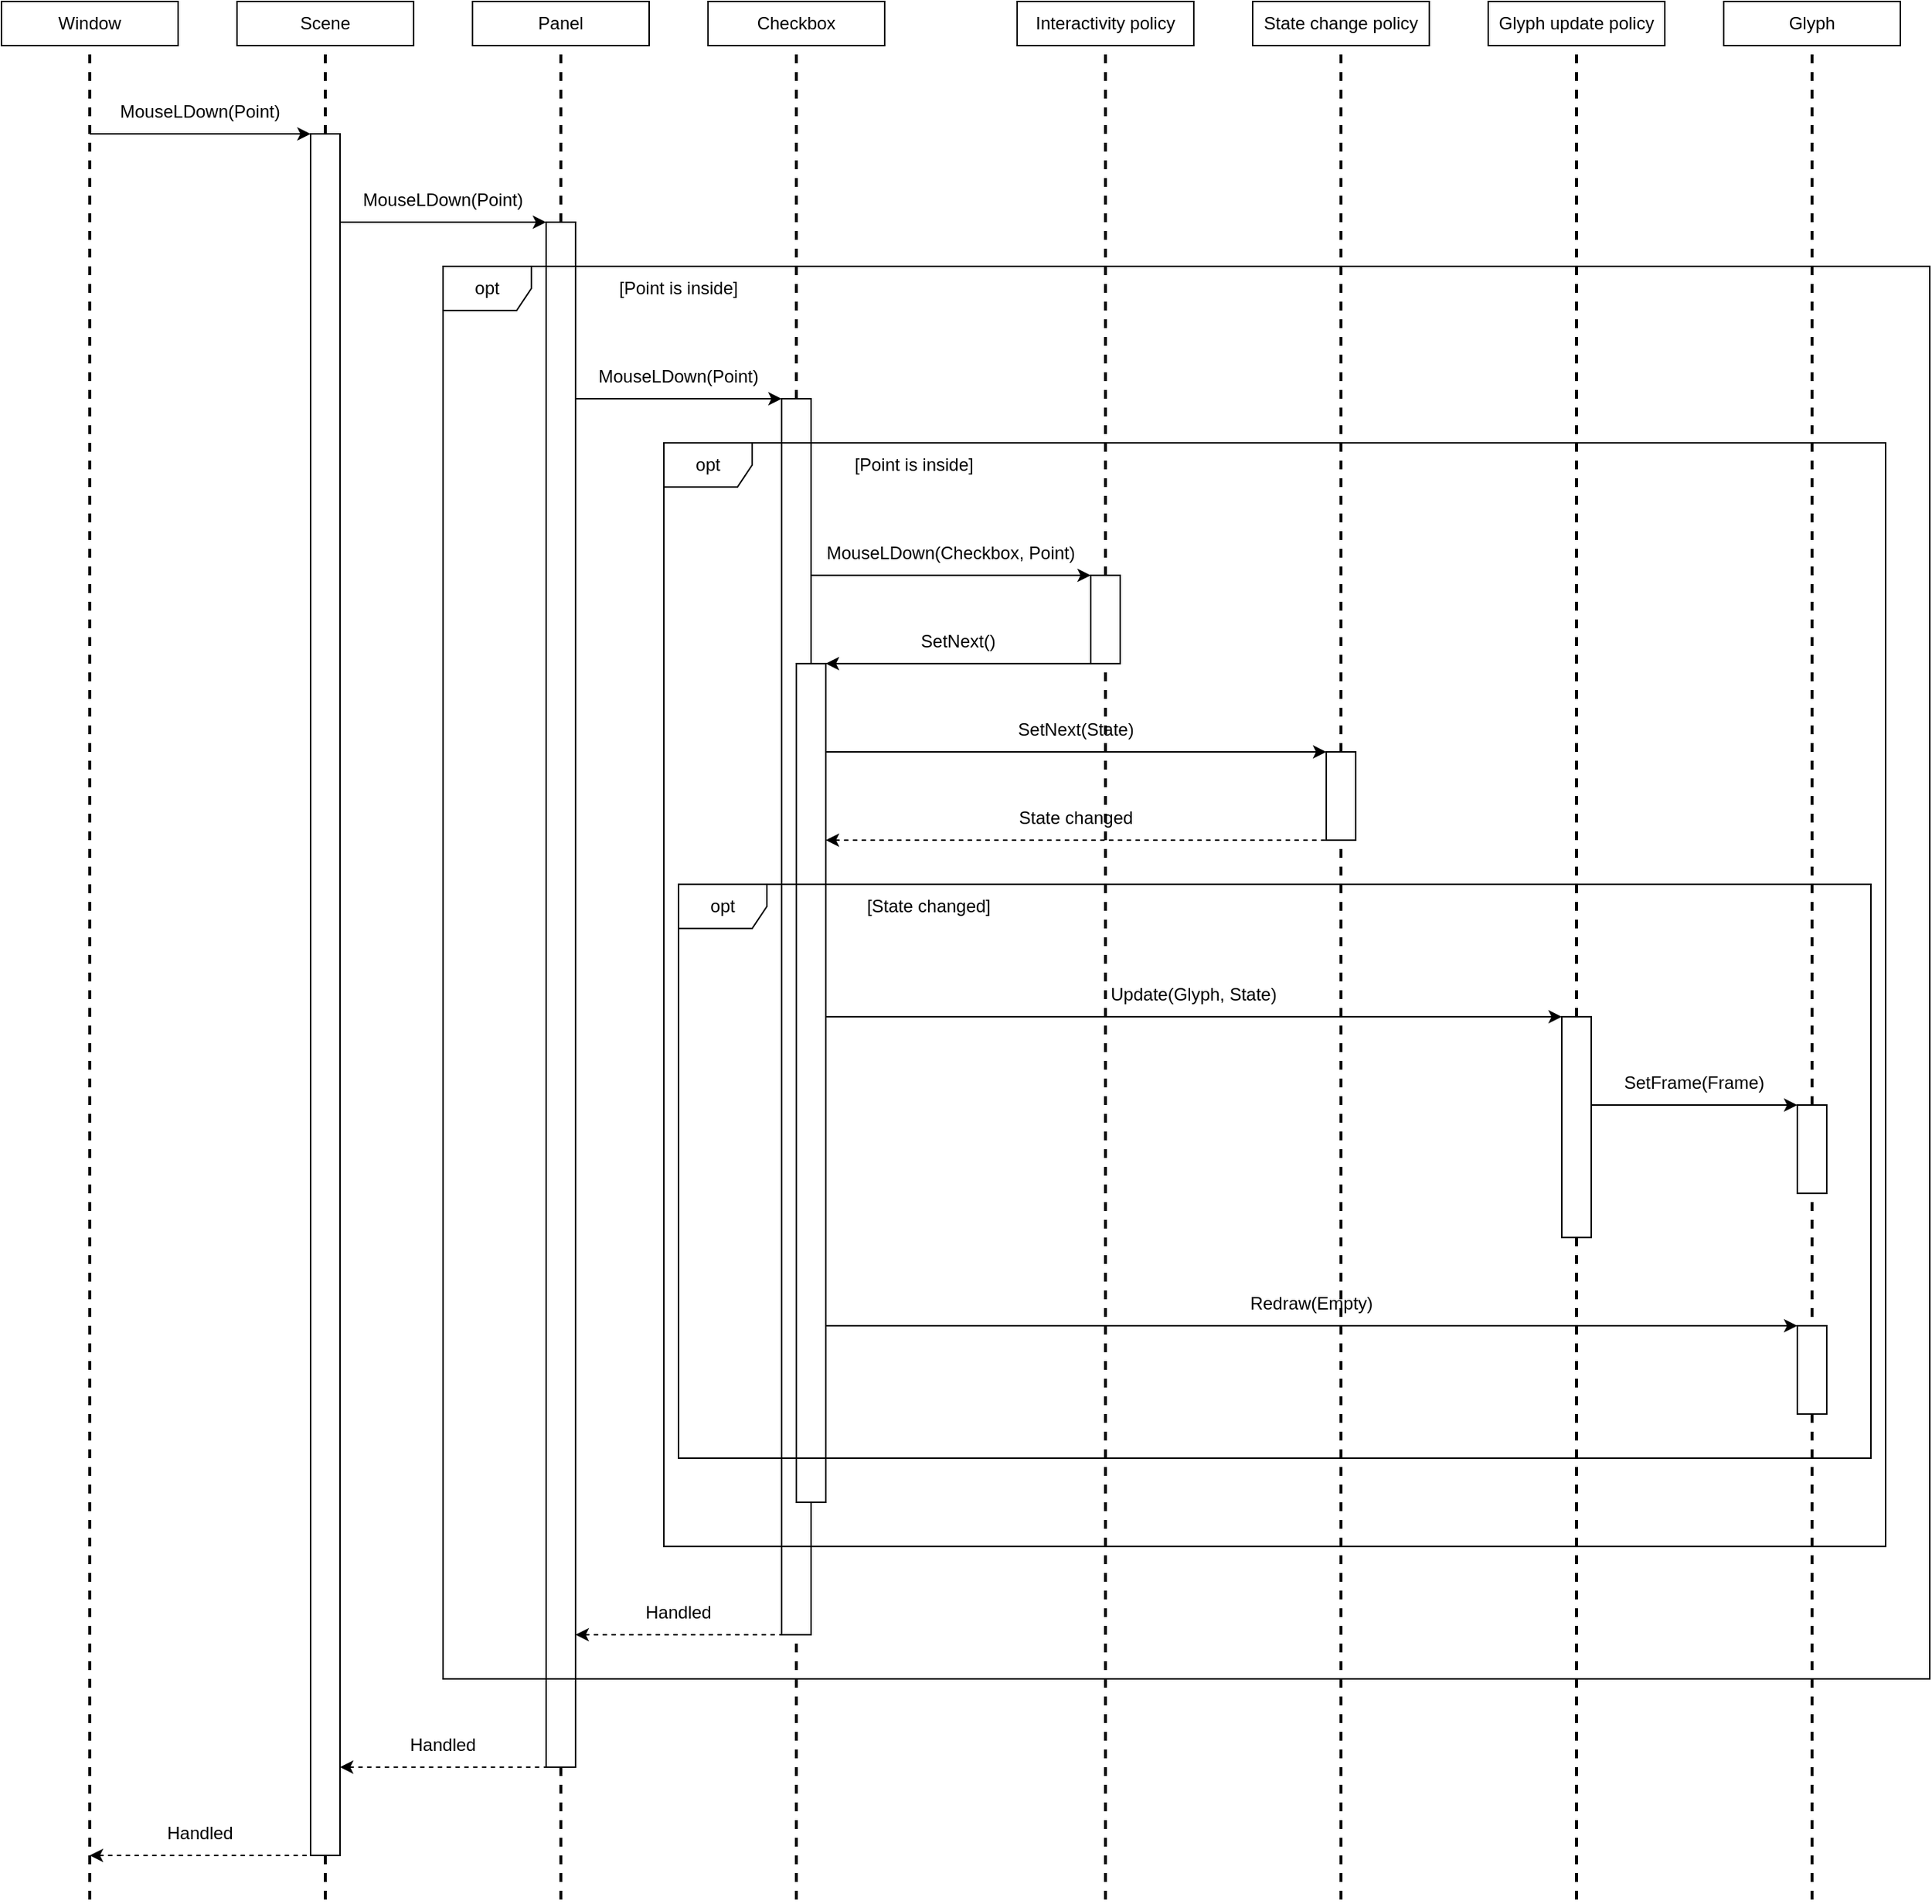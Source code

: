<mxfile version="24.7.17">
  <diagram name="Page-1" id="Icaxh9YgE6_ko6Y2-2FJ">
    <mxGraphModel dx="2074" dy="1214" grid="1" gridSize="10" guides="1" tooltips="1" connect="1" arrows="1" fold="1" page="1" pageScale="1" pageWidth="850" pageHeight="1100" math="0" shadow="0">
      <root>
        <mxCell id="0" />
        <mxCell id="1" parent="0" />
        <mxCell id="2WgujiNxTRjsTM1ibm0o-6" value="Window" style="rounded=0;whiteSpace=wrap;html=1;" parent="1" vertex="1">
          <mxGeometry x="40" y="10" width="120" height="30" as="geometry" />
        </mxCell>
        <mxCell id="2WgujiNxTRjsTM1ibm0o-7" value="Scene" style="rounded=0;whiteSpace=wrap;html=1;" parent="1" vertex="1">
          <mxGeometry x="200" y="10" width="120" height="30" as="geometry" />
        </mxCell>
        <mxCell id="2WgujiNxTRjsTM1ibm0o-8" value="Panel" style="rounded=0;whiteSpace=wrap;html=1;" parent="1" vertex="1">
          <mxGeometry x="360" y="10" width="120" height="30" as="geometry" />
        </mxCell>
        <mxCell id="2WgujiNxTRjsTM1ibm0o-9" value="Checkbox" style="rounded=0;whiteSpace=wrap;html=1;" parent="1" vertex="1">
          <mxGeometry x="520" y="10" width="120" height="30" as="geometry" />
        </mxCell>
        <mxCell id="2WgujiNxTRjsTM1ibm0o-10" value="Interactivity policy" style="rounded=0;whiteSpace=wrap;html=1;" parent="1" vertex="1">
          <mxGeometry x="730" y="10" width="120" height="30" as="geometry" />
        </mxCell>
        <mxCell id="2WgujiNxTRjsTM1ibm0o-11" value="State change policy" style="rounded=0;whiteSpace=wrap;html=1;" parent="1" vertex="1">
          <mxGeometry x="890" y="10" width="120" height="30" as="geometry" />
        </mxCell>
        <mxCell id="2WgujiNxTRjsTM1ibm0o-12" value="Glyph update policy" style="rounded=0;whiteSpace=wrap;html=1;" parent="1" vertex="1">
          <mxGeometry x="1050" y="10" width="120" height="30" as="geometry" />
        </mxCell>
        <mxCell id="2WgujiNxTRjsTM1ibm0o-13" value="Glyph" style="rounded=0;whiteSpace=wrap;html=1;" parent="1" vertex="1">
          <mxGeometry x="1210" y="10" width="120" height="30" as="geometry" />
        </mxCell>
        <mxCell id="2WgujiNxTRjsTM1ibm0o-14" value="" style="endArrow=none;dashed=1;html=1;strokeWidth=2;rounded=0;" parent="1" target="2WgujiNxTRjsTM1ibm0o-6" edge="1">
          <mxGeometry width="50" height="50" relative="1" as="geometry">
            <mxPoint x="100" y="1300" as="sourcePoint" />
            <mxPoint x="550" y="130" as="targetPoint" />
          </mxGeometry>
        </mxCell>
        <mxCell id="2WgujiNxTRjsTM1ibm0o-15" value="" style="endArrow=none;dashed=1;html=1;strokeWidth=2;rounded=0;" parent="1" target="2WgujiNxTRjsTM1ibm0o-7" edge="1">
          <mxGeometry width="50" height="50" relative="1" as="geometry">
            <mxPoint x="260" y="1300" as="sourcePoint" />
            <mxPoint x="260" y="70" as="targetPoint" />
          </mxGeometry>
        </mxCell>
        <mxCell id="2WgujiNxTRjsTM1ibm0o-16" value="" style="endArrow=none;dashed=1;html=1;strokeWidth=2;rounded=0;" parent="1" source="2WgujiNxTRjsTM1ibm0o-26" target="2WgujiNxTRjsTM1ibm0o-8" edge="1">
          <mxGeometry width="50" height="50" relative="1" as="geometry">
            <mxPoint x="420" y="1090" as="sourcePoint" />
            <mxPoint x="420" y="70" as="targetPoint" />
          </mxGeometry>
        </mxCell>
        <mxCell id="2WgujiNxTRjsTM1ibm0o-17" value="" style="endArrow=none;dashed=1;html=1;strokeWidth=2;rounded=0;" parent="1" target="2WgujiNxTRjsTM1ibm0o-9" edge="1">
          <mxGeometry width="50" height="50" relative="1" as="geometry">
            <mxPoint x="580" y="1300" as="sourcePoint" />
            <mxPoint x="580" y="70" as="targetPoint" />
          </mxGeometry>
        </mxCell>
        <mxCell id="2WgujiNxTRjsTM1ibm0o-18" value="" style="endArrow=none;dashed=1;html=1;strokeWidth=2;rounded=0;" parent="1" target="2WgujiNxTRjsTM1ibm0o-10" edge="1">
          <mxGeometry width="50" height="50" relative="1" as="geometry">
            <mxPoint x="790" y="1300" as="sourcePoint" />
            <mxPoint x="790" y="70" as="targetPoint" />
          </mxGeometry>
        </mxCell>
        <mxCell id="2WgujiNxTRjsTM1ibm0o-19" value="" style="endArrow=none;dashed=1;html=1;strokeWidth=2;rounded=0;" parent="1" target="2WgujiNxTRjsTM1ibm0o-11" edge="1">
          <mxGeometry width="50" height="50" relative="1" as="geometry">
            <mxPoint x="950" y="1300" as="sourcePoint" />
            <mxPoint x="950" y="70" as="targetPoint" />
          </mxGeometry>
        </mxCell>
        <mxCell id="2WgujiNxTRjsTM1ibm0o-20" value="" style="endArrow=none;dashed=1;html=1;strokeWidth=2;rounded=0;" parent="1" target="2WgujiNxTRjsTM1ibm0o-12" edge="1">
          <mxGeometry width="50" height="50" relative="1" as="geometry">
            <mxPoint x="1110" y="1300" as="sourcePoint" />
            <mxPoint x="1110" y="70" as="targetPoint" />
          </mxGeometry>
        </mxCell>
        <mxCell id="2WgujiNxTRjsTM1ibm0o-21" value="" style="endArrow=none;dashed=1;html=1;strokeWidth=2;rounded=0;" parent="1" target="2WgujiNxTRjsTM1ibm0o-13" edge="1">
          <mxGeometry width="50" height="50" relative="1" as="geometry">
            <mxPoint x="1270" y="1300" as="sourcePoint" />
            <mxPoint x="1270" y="70" as="targetPoint" />
          </mxGeometry>
        </mxCell>
        <mxCell id="2WgujiNxTRjsTM1ibm0o-22" value="" style="endArrow=classic;html=1;rounded=0;entryX=1;entryY=1;entryDx=0;entryDy=0;exitX=0;exitY=1;exitDx=0;exitDy=0;" parent="1" source="2WgujiNxTRjsTM1ibm0o-25" target="2WgujiNxTRjsTM1ibm0o-25" edge="1">
          <mxGeometry width="50" height="50" relative="1" as="geometry">
            <mxPoint x="100" y="100" as="sourcePoint" />
            <mxPoint x="170" y="90" as="targetPoint" />
          </mxGeometry>
        </mxCell>
        <mxCell id="2WgujiNxTRjsTM1ibm0o-23" value="" style="rounded=0;whiteSpace=wrap;html=1;" parent="1" vertex="1">
          <mxGeometry x="250" y="100" width="20" height="1170" as="geometry" />
        </mxCell>
        <mxCell id="2WgujiNxTRjsTM1ibm0o-25" value="MouseLDown(Point)" style="text;html=1;align=center;verticalAlign=middle;whiteSpace=wrap;rounded=0;" parent="1" vertex="1">
          <mxGeometry x="100" y="70" width="150" height="30" as="geometry" />
        </mxCell>
        <mxCell id="2WgujiNxTRjsTM1ibm0o-27" value="" style="endArrow=none;dashed=1;html=1;strokeWidth=2;rounded=0;" parent="1" target="2WgujiNxTRjsTM1ibm0o-26" edge="1">
          <mxGeometry width="50" height="50" relative="1" as="geometry">
            <mxPoint x="420" y="1300" as="sourcePoint" />
            <mxPoint x="420" y="150" as="targetPoint" />
          </mxGeometry>
        </mxCell>
        <mxCell id="2WgujiNxTRjsTM1ibm0o-26" value="" style="rounded=0;whiteSpace=wrap;html=1;" parent="1" vertex="1">
          <mxGeometry x="410" y="160" width="20" height="1050" as="geometry" />
        </mxCell>
        <mxCell id="2WgujiNxTRjsTM1ibm0o-30" value="" style="rounded=0;whiteSpace=wrap;html=1;" parent="1" vertex="1">
          <mxGeometry x="570" y="280" width="20" height="840" as="geometry" />
        </mxCell>
        <mxCell id="2WgujiNxTRjsTM1ibm0o-31" value="" style="endArrow=classic;html=1;rounded=0;exitX=0;exitY=1;exitDx=0;exitDy=0;entryX=0;entryY=0;entryDx=0;entryDy=0;" parent="1" source="2WgujiNxTRjsTM1ibm0o-32" edge="1">
          <mxGeometry width="50" height="50" relative="1" as="geometry">
            <mxPoint x="520" y="250" as="sourcePoint" />
            <mxPoint x="570" y="280.0" as="targetPoint" />
          </mxGeometry>
        </mxCell>
        <mxCell id="2WgujiNxTRjsTM1ibm0o-32" value="MouseLDown(Point)" style="text;html=1;align=center;verticalAlign=middle;whiteSpace=wrap;rounded=0;" parent="1" vertex="1">
          <mxGeometry x="430" y="250" width="140" height="30" as="geometry" />
        </mxCell>
        <mxCell id="2WgujiNxTRjsTM1ibm0o-35" value="opt" style="shape=umlFrame;whiteSpace=wrap;html=1;pointerEvents=0;" parent="1" vertex="1">
          <mxGeometry x="490" y="310" width="830" height="750" as="geometry" />
        </mxCell>
        <mxCell id="2WgujiNxTRjsTM1ibm0o-36" value="[Point is inside]" style="text;html=1;align=center;verticalAlign=middle;whiteSpace=wrap;rounded=0;fillColor=none;strokeColor=none;perimeterSpacing=0;shadow=0;glass=0;container=0;dropTarget=0;backgroundOutline=0;comic=0;fontSize=12;" parent="1" vertex="1">
          <mxGeometry x="600" y="310" width="120" height="30" as="geometry" />
        </mxCell>
        <mxCell id="2WgujiNxTRjsTM1ibm0o-37" value="" style="rounded=0;whiteSpace=wrap;html=1;" parent="1" vertex="1">
          <mxGeometry x="780" y="400" width="20" height="60" as="geometry" />
        </mxCell>
        <mxCell id="2WgujiNxTRjsTM1ibm0o-38" value="" style="endArrow=classic;html=1;rounded=0;exitX=0;exitY=1;exitDx=0;exitDy=0;entryX=1;entryY=1;entryDx=0;entryDy=0;" parent="1" source="2WgujiNxTRjsTM1ibm0o-39" target="2WgujiNxTRjsTM1ibm0o-39" edge="1">
          <mxGeometry width="50" height="50" relative="1" as="geometry">
            <mxPoint x="680" y="370" as="sourcePoint" />
            <mxPoint x="730" y="400" as="targetPoint" />
          </mxGeometry>
        </mxCell>
        <mxCell id="2WgujiNxTRjsTM1ibm0o-39" value="MouseLDown(Checkbox, Point)" style="text;html=1;align=center;verticalAlign=middle;whiteSpace=wrap;rounded=0;" parent="1" vertex="1">
          <mxGeometry x="590" y="370" width="190" height="30" as="geometry" />
        </mxCell>
        <mxCell id="2WgujiNxTRjsTM1ibm0o-40" value="" style="endArrow=none;html=1;rounded=0;exitX=0;exitY=1;exitDx=0;exitDy=0;entryX=1;entryY=1;entryDx=0;entryDy=0;startArrow=classic;startFill=1;endFill=0;" parent="1" source="2WgujiNxTRjsTM1ibm0o-41" target="2WgujiNxTRjsTM1ibm0o-41" edge="1">
          <mxGeometry width="50" height="50" relative="1" as="geometry">
            <mxPoint x="680" y="430" as="sourcePoint" />
            <mxPoint x="730" y="460" as="targetPoint" />
          </mxGeometry>
        </mxCell>
        <mxCell id="2WgujiNxTRjsTM1ibm0o-41" value="SetNext()" style="text;html=1;align=center;verticalAlign=middle;whiteSpace=wrap;rounded=0;" parent="1" vertex="1">
          <mxGeometry x="600" y="430" width="180" height="30" as="geometry" />
        </mxCell>
        <mxCell id="2WgujiNxTRjsTM1ibm0o-42" value="" style="rounded=0;whiteSpace=wrap;html=1;" parent="1" vertex="1">
          <mxGeometry x="940" y="520" width="20" height="60" as="geometry" />
        </mxCell>
        <mxCell id="2WgujiNxTRjsTM1ibm0o-43" value="" style="endArrow=classic;html=1;rounded=0;exitX=0;exitY=1;exitDx=0;exitDy=0;entryX=1;entryY=1;entryDx=0;entryDy=0;" parent="1" source="2WgujiNxTRjsTM1ibm0o-44" target="2WgujiNxTRjsTM1ibm0o-44" edge="1">
          <mxGeometry width="50" height="50" relative="1" as="geometry">
            <mxPoint x="680" y="490" as="sourcePoint" />
            <mxPoint x="730" y="520" as="targetPoint" />
          </mxGeometry>
        </mxCell>
        <mxCell id="2WgujiNxTRjsTM1ibm0o-44" value="SetNext(State)" style="text;html=1;align=center;verticalAlign=middle;whiteSpace=wrap;rounded=0;" parent="1" vertex="1">
          <mxGeometry x="600" y="490" width="340" height="30" as="geometry" />
        </mxCell>
        <mxCell id="2WgujiNxTRjsTM1ibm0o-45" value="" style="endArrow=none;html=1;rounded=0;exitX=0;exitY=1;exitDx=0;exitDy=0;entryX=1;entryY=1;entryDx=0;entryDy=0;endFill=0;startArrow=classic;startFill=1;dashed=1;" parent="1" source="2WgujiNxTRjsTM1ibm0o-46" target="2WgujiNxTRjsTM1ibm0o-46" edge="1">
          <mxGeometry width="50" height="50" relative="1" as="geometry">
            <mxPoint x="680" y="550" as="sourcePoint" />
            <mxPoint x="730" y="580" as="targetPoint" />
          </mxGeometry>
        </mxCell>
        <mxCell id="2WgujiNxTRjsTM1ibm0o-46" value="State changed" style="text;html=1;align=center;verticalAlign=middle;whiteSpace=wrap;rounded=0;" parent="1" vertex="1">
          <mxGeometry x="600" y="550" width="340" height="30" as="geometry" />
        </mxCell>
        <mxCell id="2WgujiNxTRjsTM1ibm0o-48" value="[State changed]" style="text;html=1;align=center;verticalAlign=middle;whiteSpace=wrap;rounded=0;fillColor=none;strokeColor=none;perimeterSpacing=0;shadow=0;glass=0;container=0;dropTarget=0;backgroundOutline=0;comic=0;fontSize=12;" parent="1" vertex="1">
          <mxGeometry x="610" y="610" width="120" height="30" as="geometry" />
        </mxCell>
        <mxCell id="2WgujiNxTRjsTM1ibm0o-49" value="" style="rounded=0;whiteSpace=wrap;html=1;" parent="1" vertex="1">
          <mxGeometry x="1100" y="700" width="20" height="150" as="geometry" />
        </mxCell>
        <mxCell id="2WgujiNxTRjsTM1ibm0o-50" value="" style="endArrow=classic;html=1;rounded=0;exitX=0;exitY=1;exitDx=0;exitDy=0;entryX=1;entryY=1;entryDx=0;entryDy=0;" parent="1" source="2WgujiNxTRjsTM1ibm0o-51" target="2WgujiNxTRjsTM1ibm0o-51" edge="1">
          <mxGeometry width="50" height="50" relative="1" as="geometry">
            <mxPoint x="680" y="670" as="sourcePoint" />
            <mxPoint x="730" y="700" as="targetPoint" />
          </mxGeometry>
        </mxCell>
        <mxCell id="2WgujiNxTRjsTM1ibm0o-51" value="Update(Glyph, State)" style="text;html=1;align=center;verticalAlign=middle;whiteSpace=wrap;rounded=0;" parent="1" vertex="1">
          <mxGeometry x="600" y="670" width="500" height="30" as="geometry" />
        </mxCell>
        <mxCell id="2WgujiNxTRjsTM1ibm0o-52" value="" style="endArrow=classic;html=1;rounded=0;exitX=0;exitY=1;exitDx=0;exitDy=0;entryX=0;entryY=0;entryDx=0;entryDy=0;" parent="1" source="2WgujiNxTRjsTM1ibm0o-53" edge="1">
          <mxGeometry width="50" height="50" relative="1" as="geometry">
            <mxPoint x="1210" y="730" as="sourcePoint" />
            <mxPoint x="1260" y="760" as="targetPoint" />
          </mxGeometry>
        </mxCell>
        <mxCell id="2WgujiNxTRjsTM1ibm0o-53" value="SetFrame(Frame)" style="text;html=1;align=center;verticalAlign=middle;whiteSpace=wrap;rounded=0;" parent="1" vertex="1">
          <mxGeometry x="1120" y="730" width="140" height="30" as="geometry" />
        </mxCell>
        <mxCell id="2WgujiNxTRjsTM1ibm0o-54" value="" style="rounded=0;whiteSpace=wrap;html=1;" parent="1" vertex="1">
          <mxGeometry x="1260" y="760" width="20" height="60" as="geometry" />
        </mxCell>
        <mxCell id="2WgujiNxTRjsTM1ibm0o-60" value="" style="endArrow=classic;html=1;rounded=0;exitX=0;exitY=1;exitDx=0;exitDy=0;entryX=1;entryY=1;entryDx=0;entryDy=0;" parent="1" source="2WgujiNxTRjsTM1ibm0o-61" target="2WgujiNxTRjsTM1ibm0o-61" edge="1">
          <mxGeometry width="50" height="50" relative="1" as="geometry">
            <mxPoint x="680" y="880" as="sourcePoint" />
            <mxPoint x="730" y="910" as="targetPoint" />
          </mxGeometry>
        </mxCell>
        <mxCell id="2WgujiNxTRjsTM1ibm0o-61" value="Redraw(Empty)" style="text;html=1;align=center;verticalAlign=middle;whiteSpace=wrap;rounded=0;" parent="1" vertex="1">
          <mxGeometry x="600" y="880" width="660" height="30" as="geometry" />
        </mxCell>
        <mxCell id="2WgujiNxTRjsTM1ibm0o-62" value="" style="rounded=0;whiteSpace=wrap;html=1;" parent="1" vertex="1">
          <mxGeometry x="1260" y="910" width="20" height="60" as="geometry" />
        </mxCell>
        <mxCell id="2WgujiNxTRjsTM1ibm0o-64" value="" style="endArrow=classic;html=1;rounded=0;exitX=0;exitY=1;exitDx=0;exitDy=0;entryX=1;entryY=1;entryDx=0;entryDy=0;" parent="1" source="2WgujiNxTRjsTM1ibm0o-65" target="2WgujiNxTRjsTM1ibm0o-65" edge="1">
          <mxGeometry width="50" height="50" relative="1" as="geometry">
            <mxPoint x="390" y="250" as="sourcePoint" />
            <mxPoint x="440" y="200" as="targetPoint" />
          </mxGeometry>
        </mxCell>
        <mxCell id="2WgujiNxTRjsTM1ibm0o-65" value="MouseLDown(Point)" style="text;html=1;align=center;verticalAlign=middle;whiteSpace=wrap;rounded=0;" parent="1" vertex="1">
          <mxGeometry x="270" y="130" width="140" height="30" as="geometry" />
        </mxCell>
        <mxCell id="2WgujiNxTRjsTM1ibm0o-73" value="opt" style="shape=umlFrame;whiteSpace=wrap;html=1;pointerEvents=0;" parent="1" vertex="1">
          <mxGeometry x="340" y="190" width="1010" height="960" as="geometry" />
        </mxCell>
        <mxCell id="2WgujiNxTRjsTM1ibm0o-74" value="[Point is inside]" style="text;html=1;align=center;verticalAlign=middle;whiteSpace=wrap;rounded=0;fillColor=none;strokeColor=none;perimeterSpacing=0;shadow=0;glass=0;container=0;dropTarget=0;backgroundOutline=0;comic=0;fontSize=12;" parent="1" vertex="1">
          <mxGeometry x="440" y="190" width="120" height="30" as="geometry" />
        </mxCell>
        <mxCell id="2WgujiNxTRjsTM1ibm0o-85" value="" style="rounded=0;whiteSpace=wrap;html=1;" parent="1" vertex="1">
          <mxGeometry x="580" y="460" width="20" height="570" as="geometry" />
        </mxCell>
        <mxCell id="2WgujiNxTRjsTM1ibm0o-47" value="opt" style="shape=umlFrame;whiteSpace=wrap;html=1;pointerEvents=0;" parent="1" vertex="1">
          <mxGeometry x="500" y="610" width="810" height="390" as="geometry" />
        </mxCell>
        <mxCell id="2WgujiNxTRjsTM1ibm0o-87" value="" style="endArrow=none;html=1;rounded=0;exitX=0;exitY=1;exitDx=0;exitDy=0;entryX=1;entryY=1;entryDx=0;entryDy=0;endFill=0;startArrow=classic;startFill=1;dashed=1;" parent="1" source="2WgujiNxTRjsTM1ibm0o-88" target="2WgujiNxTRjsTM1ibm0o-88" edge="1">
          <mxGeometry width="50" height="50" relative="1" as="geometry">
            <mxPoint x="510" y="1090" as="sourcePoint" />
            <mxPoint x="560" y="1120" as="targetPoint" />
          </mxGeometry>
        </mxCell>
        <mxCell id="2WgujiNxTRjsTM1ibm0o-88" value="Handled" style="text;html=1;align=center;verticalAlign=middle;whiteSpace=wrap;rounded=0;" parent="1" vertex="1">
          <mxGeometry x="430" y="1090" width="140" height="30" as="geometry" />
        </mxCell>
        <mxCell id="2WgujiNxTRjsTM1ibm0o-89" value="" style="endArrow=none;html=1;rounded=0;exitX=0;exitY=1;exitDx=0;exitDy=0;entryX=1;entryY=1;entryDx=0;entryDy=0;endFill=0;startArrow=classic;startFill=1;dashed=1;" parent="1" source="2WgujiNxTRjsTM1ibm0o-90" target="2WgujiNxTRjsTM1ibm0o-90" edge="1">
          <mxGeometry width="50" height="50" relative="1" as="geometry">
            <mxPoint x="350" y="1180" as="sourcePoint" />
            <mxPoint x="400" y="1210" as="targetPoint" />
          </mxGeometry>
        </mxCell>
        <mxCell id="2WgujiNxTRjsTM1ibm0o-90" value="Handled" style="text;html=1;align=center;verticalAlign=middle;whiteSpace=wrap;rounded=0;" parent="1" vertex="1">
          <mxGeometry x="270" y="1180" width="140" height="30" as="geometry" />
        </mxCell>
        <mxCell id="2WgujiNxTRjsTM1ibm0o-91" value="" style="endArrow=none;html=1;rounded=0;exitX=0;exitY=1;exitDx=0;exitDy=0;entryX=1;entryY=1;entryDx=0;entryDy=0;endFill=0;startArrow=classic;startFill=1;dashed=1;" parent="1" source="2WgujiNxTRjsTM1ibm0o-92" target="2WgujiNxTRjsTM1ibm0o-92" edge="1">
          <mxGeometry width="50" height="50" relative="1" as="geometry">
            <mxPoint x="190" y="1240" as="sourcePoint" />
            <mxPoint x="240" y="1270" as="targetPoint" />
          </mxGeometry>
        </mxCell>
        <mxCell id="2WgujiNxTRjsTM1ibm0o-92" value="Handled" style="text;html=1;align=center;verticalAlign=middle;whiteSpace=wrap;rounded=0;" parent="1" vertex="1">
          <mxGeometry x="100" y="1240" width="150" height="30" as="geometry" />
        </mxCell>
      </root>
    </mxGraphModel>
  </diagram>
</mxfile>
